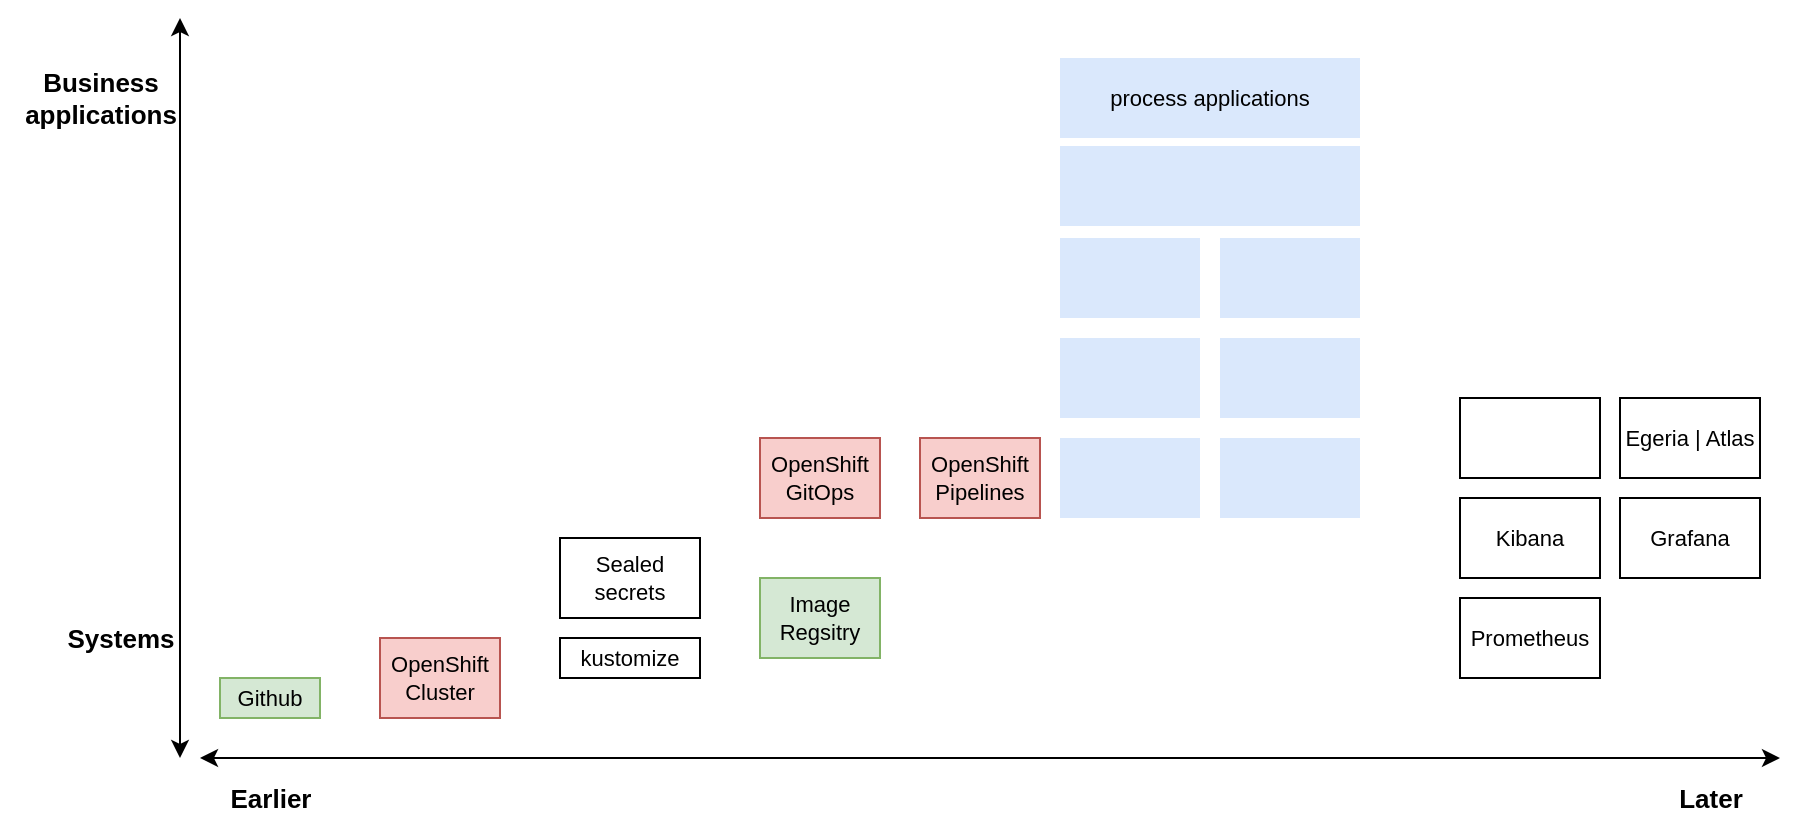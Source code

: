 <mxfile>
    <diagram id="BIriDt9LOFF25zejwVzs" name="Page-1">
        <mxGraphModel dx="1695" dy="355" grid="1" gridSize="10" guides="1" tooltips="1" connect="1" arrows="1" fold="1" page="1" pageScale="1" pageWidth="850" pageHeight="1100" math="0" shadow="0">
            <root>
                <mxCell id="0"/>
                <mxCell id="1" parent="0"/>
                <mxCell id="3" value="" style="endArrow=classic;startArrow=classic;html=1;" parent="1" edge="1">
                    <mxGeometry width="50" height="50" relative="1" as="geometry">
                        <mxPoint x="40" y="440" as="sourcePoint"/>
                        <mxPoint x="830" y="440" as="targetPoint"/>
                    </mxGeometry>
                </mxCell>
                <mxCell id="5" value="Github" style="rounded=0;whiteSpace=wrap;html=1;fillColor=#d5e8d4;strokeColor=#82b366;fontSize=11;" parent="1" vertex="1">
                    <mxGeometry x="50" y="400" width="50" height="20" as="geometry"/>
                </mxCell>
                <mxCell id="6" value="OpenShift Cluster" style="rounded=0;whiteSpace=wrap;html=1;fillColor=#f8cecc;strokeColor=#b85450;fontSize=11;" parent="1" vertex="1">
                    <mxGeometry x="130" y="380" width="60" height="40" as="geometry"/>
                </mxCell>
                <mxCell id="7" value="kustomize" style="rounded=0;whiteSpace=wrap;html=1;fontSize=11;" parent="1" vertex="1">
                    <mxGeometry x="220" y="380" width="70" height="20" as="geometry"/>
                </mxCell>
                <mxCell id="8" value="Sealed secrets" style="rounded=0;whiteSpace=wrap;html=1;fontSize=11;" parent="1" vertex="1">
                    <mxGeometry x="220" y="330" width="70" height="40" as="geometry"/>
                </mxCell>
                <mxCell id="12" value="OpenShift GitOps" style="rounded=0;whiteSpace=wrap;html=1;fillColor=#f8cecc;strokeColor=#b85450;fontSize=11;" parent="1" vertex="1">
                    <mxGeometry x="320" y="280" width="60" height="40" as="geometry"/>
                </mxCell>
                <mxCell id="13" value="OpenShift Pipelines" style="rounded=0;whiteSpace=wrap;html=1;fillColor=#f8cecc;strokeColor=#b85450;fontSize=11;" parent="1" vertex="1">
                    <mxGeometry x="400" y="280" width="60" height="40" as="geometry"/>
                </mxCell>
                <mxCell id="14" value="Image Regsitry" style="rounded=0;whiteSpace=wrap;html=1;fillColor=#d5e8d4;strokeColor=#82b366;fontSize=11;" parent="1" vertex="1">
                    <mxGeometry x="320" y="350" width="60" height="40" as="geometry"/>
                </mxCell>
                <mxCell id="15" value="Kibana" style="rounded=0;whiteSpace=wrap;html=1;fontSize=11;" parent="1" vertex="1">
                    <mxGeometry x="670" y="310" width="70" height="40" as="geometry"/>
                </mxCell>
                <mxCell id="16" value="Prometheus" style="rounded=0;whiteSpace=wrap;html=1;fontSize=11;" parent="1" vertex="1">
                    <mxGeometry x="670" y="360" width="70" height="40" as="geometry"/>
                </mxCell>
                <mxCell id="17" value="Grafana" style="rounded=0;whiteSpace=wrap;html=1;fontSize=11;" parent="1" vertex="1">
                    <mxGeometry x="750" y="310" width="70" height="40" as="geometry"/>
                </mxCell>
                <mxCell id="18" value="process applications" style="rounded=0;whiteSpace=wrap;html=1;fontSize=11;fillColor=#dae8fc;strokeColor=none;" parent="1" vertex="1">
                    <mxGeometry x="470" y="90" width="150" height="40" as="geometry"/>
                </mxCell>
                <mxCell id="19" value="" style="rounded=0;whiteSpace=wrap;html=1;fontSize=11;fillColor=#dae8fc;strokeColor=none;" parent="1" vertex="1">
                    <mxGeometry x="470" y="180" width="70" height="40" as="geometry"/>
                </mxCell>
                <mxCell id="20" value="" style="rounded=0;whiteSpace=wrap;html=1;fontSize=11;fillColor=#dae8fc;strokeColor=none;fontColor=#000000;" parent="1" vertex="1">
                    <mxGeometry x="470" y="230" width="70" height="40" as="geometry"/>
                </mxCell>
                <mxCell id="21" value="" style="rounded=0;whiteSpace=wrap;html=1;fontSize=11;fillColor=#dae8fc;strokeColor=none;fontColor=#000000;" parent="1" vertex="1">
                    <mxGeometry x="470" y="280" width="70" height="40" as="geometry"/>
                </mxCell>
                <mxCell id="22" value="" style="rounded=0;whiteSpace=wrap;html=1;fontSize=11;fillColor=#dae8fc;strokeColor=none;fontColor=#000000;" parent="1" vertex="1">
                    <mxGeometry x="550" y="180" width="70" height="40" as="geometry"/>
                </mxCell>
                <mxCell id="23" value="" style="rounded=0;whiteSpace=wrap;html=1;fontSize=11;fillColor=#dae8fc;strokeColor=none;fontColor=#000000;" parent="1" vertex="1">
                    <mxGeometry x="550" y="230" width="70" height="40" as="geometry"/>
                </mxCell>
                <mxCell id="24" value="" style="endArrow=classic;startArrow=classic;html=1;" parent="1" edge="1">
                    <mxGeometry width="50" height="50" relative="1" as="geometry">
                        <mxPoint x="30" y="440" as="sourcePoint"/>
                        <mxPoint x="30" y="70" as="targetPoint"/>
                    </mxGeometry>
                </mxCell>
                <mxCell id="25" value="Business &lt;br style=&quot;font-size: 13px;&quot;&gt;applications" style="text;html=1;fontSize=13;fontStyle=1;verticalAlign=middle;align=center;fillColor=none;" parent="1" vertex="1">
                    <mxGeometry x="-60" y="90" width="100" height="40" as="geometry"/>
                </mxCell>
                <mxCell id="26" value="Systems" style="text;html=1;fontSize=13;fontStyle=1;verticalAlign=middle;align=center;fillColor=none;" parent="1" vertex="1">
                    <mxGeometry x="-50" y="360" width="100" height="40" as="geometry"/>
                </mxCell>
                <mxCell id="27" value="Earlier" style="text;html=1;fontSize=13;fontStyle=1;verticalAlign=middle;align=center;fillColor=none;" parent="1" vertex="1">
                    <mxGeometry x="50" y="450" width="50" height="20" as="geometry"/>
                </mxCell>
                <mxCell id="28" value="Later" style="text;html=1;fontSize=13;fontStyle=1;verticalAlign=middle;align=center;fillColor=none;" parent="1" vertex="1">
                    <mxGeometry x="770" y="450" width="50" height="20" as="geometry"/>
                </mxCell>
                <mxCell id="29" value="" style="rounded=0;whiteSpace=wrap;html=1;fontSize=11;fillColor=#dae8fc;strokeColor=none;fontColor=#000000;" parent="1" vertex="1">
                    <mxGeometry x="550" y="280" width="70" height="40" as="geometry"/>
                </mxCell>
                <mxCell id="30" value="" style="rounded=0;whiteSpace=wrap;html=1;fontSize=11;" parent="1" vertex="1">
                    <mxGeometry x="670" y="260" width="70" height="40" as="geometry"/>
                </mxCell>
                <mxCell id="31" value="Egeria | Atlas" style="rounded=0;whiteSpace=wrap;html=1;fontSize=11;" parent="1" vertex="1">
                    <mxGeometry x="750" y="260" width="70" height="40" as="geometry"/>
                </mxCell>
                <mxCell id="32" value="" style="rounded=0;whiteSpace=wrap;html=1;fontSize=11;fillColor=#dae8fc;strokeColor=none;fontColor=#000000;" parent="1" vertex="1">
                    <mxGeometry x="470" y="134" width="150" height="40" as="geometry"/>
                </mxCell>
            </root>
        </mxGraphModel>
    </diagram>
</mxfile>